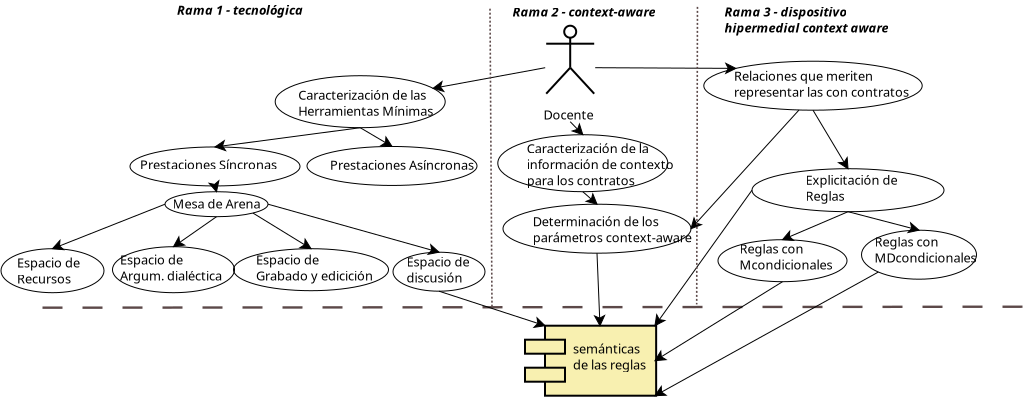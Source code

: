 <?xml version="1.0" encoding="UTF-8"?>
<dia:diagram xmlns:dia="http://www.lysator.liu.se/~alla/dia/">
  <dia:layer name="fgf" visible="true"/>
  <dia:layer name="Fondo" visible="true">
    <dia:object type="UML - Actor" version="0" id="O0">
      <dia:attribute name="obj_pos">
        <dia:point val="14.55,2.45"/>
      </dia:attribute>
      <dia:attribute name="obj_bb">
        <dia:rectangle val="13.239,-0.3;15.861,5.29"/>
      </dia:attribute>
      <dia:attribute name="elem_corner">
        <dia:point val="13.3,-0.25"/>
      </dia:attribute>
      <dia:attribute name="elem_width">
        <dia:real val="2.5"/>
      </dia:attribute>
      <dia:attribute name="elem_height">
        <dia:real val="5.4"/>
      </dia:attribute>
      <dia:attribute name="line_colour">
        <dia:color val="#000000"/>
      </dia:attribute>
      <dia:attribute name="fill_colour">
        <dia:color val="#ffffff"/>
      </dia:attribute>
      <dia:attribute name="text">
        <dia:composite type="text">
          <dia:attribute name="string">
            <dia:string>#Docente #</dia:string>
          </dia:attribute>
          <dia:attribute name="font">
            <dia:font family="sans" style="0" name="Helvetica"/>
          </dia:attribute>
          <dia:attribute name="height">
            <dia:real val="0.8"/>
          </dia:attribute>
          <dia:attribute name="pos">
            <dia:point val="14.55,4.893"/>
          </dia:attribute>
          <dia:attribute name="color">
            <dia:color val="#000000"/>
          </dia:attribute>
          <dia:attribute name="alignment">
            <dia:enum val="1"/>
          </dia:attribute>
        </dia:composite>
      </dia:attribute>
    </dia:object>
    <dia:object type="Standard - Line" version="0" id="O1">
      <dia:attribute name="obj_pos">
        <dia:point val="13.3,2.45"/>
      </dia:attribute>
      <dia:attribute name="obj_bb">
        <dia:rectangle val="7.603,2.45;13.3,3.972"/>
      </dia:attribute>
      <dia:attribute name="conn_endpoints">
        <dia:point val="13.3,2.45"/>
        <dia:point val="7.693,3.48"/>
      </dia:attribute>
      <dia:attribute name="numcp">
        <dia:int val="1"/>
      </dia:attribute>
      <dia:attribute name="line_width">
        <dia:real val="0"/>
      </dia:attribute>
      <dia:attribute name="end_arrow">
        <dia:enum val="22"/>
      </dia:attribute>
      <dia:attribute name="end_arrow_length">
        <dia:real val="0.5"/>
      </dia:attribute>
      <dia:attribute name="end_arrow_width">
        <dia:real val="0.5"/>
      </dia:attribute>
      <dia:connections>
        <dia:connection handle="0" to="O0" connection="3"/>
        <dia:connection handle="1" to="O4" connection="8"/>
      </dia:connections>
    </dia:object>
    <dia:object type="Standard - Line" version="0" id="O2">
      <dia:attribute name="obj_pos">
        <dia:point val="4.05,5.45"/>
      </dia:attribute>
      <dia:attribute name="obj_bb">
        <dia:rectangle val="-3.276,5.45;4.05,6.908"/>
      </dia:attribute>
      <dia:attribute name="conn_endpoints">
        <dia:point val="4.05,5.45"/>
        <dia:point val="-3.21,6.412"/>
      </dia:attribute>
      <dia:attribute name="numcp">
        <dia:int val="1"/>
      </dia:attribute>
      <dia:attribute name="line_width">
        <dia:real val="0"/>
      </dia:attribute>
      <dia:attribute name="end_arrow">
        <dia:enum val="22"/>
      </dia:attribute>
      <dia:attribute name="end_arrow_length">
        <dia:real val="0.5"/>
      </dia:attribute>
      <dia:attribute name="end_arrow_width">
        <dia:real val="0.5"/>
      </dia:attribute>
      <dia:connections>
        <dia:connection handle="0" to="O4" connection="6"/>
        <dia:connection handle="1" to="O19" connection="1"/>
      </dia:connections>
    </dia:object>
    <dia:object type="Standard - Line" version="0" id="O3">
      <dia:attribute name="obj_pos">
        <dia:point val="4.05,5.45"/>
      </dia:attribute>
      <dia:attribute name="obj_bb">
        <dia:rectangle val="4.05,5.45;5.894,6.818"/>
      </dia:attribute>
      <dia:attribute name="conn_endpoints">
        <dia:point val="4.05,5.45"/>
        <dia:point val="5.64,6.388"/>
      </dia:attribute>
      <dia:attribute name="numcp">
        <dia:int val="1"/>
      </dia:attribute>
      <dia:attribute name="line_width">
        <dia:real val="0"/>
      </dia:attribute>
      <dia:attribute name="end_arrow">
        <dia:enum val="22"/>
      </dia:attribute>
      <dia:attribute name="end_arrow_length">
        <dia:real val="0.5"/>
      </dia:attribute>
      <dia:attribute name="end_arrow_width">
        <dia:real val="0.5"/>
      </dia:attribute>
      <dia:connections>
        <dia:connection handle="0" to="O4" connection="6"/>
        <dia:connection handle="1" to="O21" connection="1"/>
      </dia:connections>
    </dia:object>
    <dia:group>
      <dia:object type="Standard - Ellipse" version="0" id="O4">
        <dia:attribute name="obj_pos">
          <dia:point val="-0.2,2.85"/>
        </dia:attribute>
        <dia:attribute name="obj_bb">
          <dia:rectangle val="-0.2,2.85;8.3,5.45"/>
        </dia:attribute>
        <dia:attribute name="elem_corner">
          <dia:point val="-0.2,2.85"/>
        </dia:attribute>
        <dia:attribute name="elem_width">
          <dia:real val="8.5"/>
        </dia:attribute>
        <dia:attribute name="elem_height">
          <dia:real val="2.6"/>
        </dia:attribute>
        <dia:attribute name="border_width">
          <dia:real val="0"/>
        </dia:attribute>
        <dia:attribute name="show_background">
          <dia:boolean val="false"/>
        </dia:attribute>
      </dia:object>
      <dia:object type="Standard - Text" version="1" id="O5">
        <dia:attribute name="obj_pos">
          <dia:point val="0.95,4.05"/>
        </dia:attribute>
        <dia:attribute name="obj_bb">
          <dia:rectangle val="0.95,3.507;7.527,5.247"/>
        </dia:attribute>
        <dia:attribute name="text">
          <dia:composite type="text">
            <dia:attribute name="string">
              <dia:string>#Caracterización de las
Herramientas Mínimas#</dia:string>
            </dia:attribute>
            <dia:attribute name="font">
              <dia:font family="sans" style="0" name="Helvetica"/>
            </dia:attribute>
            <dia:attribute name="height">
              <dia:real val="0.8"/>
            </dia:attribute>
            <dia:attribute name="pos">
              <dia:point val="0.95,4.05"/>
            </dia:attribute>
            <dia:attribute name="color">
              <dia:color val="#000000"/>
            </dia:attribute>
            <dia:attribute name="alignment">
              <dia:enum val="0"/>
            </dia:attribute>
          </dia:composite>
        </dia:attribute>
        <dia:attribute name="valign">
          <dia:enum val="3"/>
        </dia:attribute>
      </dia:object>
    </dia:group>
    <dia:object type="Standard - Line" version="0" id="O6">
      <dia:attribute name="obj_pos">
        <dia:point val="14.55,5.15"/>
      </dia:attribute>
      <dia:attribute name="obj_bb">
        <dia:rectangle val="14.55,5.15;15.539,6.148"/>
      </dia:attribute>
      <dia:attribute name="conn_endpoints">
        <dia:point val="14.55,5.15"/>
        <dia:point val="15.18,5.8"/>
      </dia:attribute>
      <dia:attribute name="numcp">
        <dia:int val="1"/>
      </dia:attribute>
      <dia:attribute name="line_width">
        <dia:real val="0"/>
      </dia:attribute>
      <dia:attribute name="end_arrow">
        <dia:enum val="22"/>
      </dia:attribute>
      <dia:attribute name="end_arrow_length">
        <dia:real val="0.5"/>
      </dia:attribute>
      <dia:attribute name="end_arrow_width">
        <dia:real val="0.5"/>
      </dia:attribute>
      <dia:connections>
        <dia:connection handle="0" to="O0" connection="6"/>
        <dia:connection handle="1" to="O52" connection="1"/>
      </dia:connections>
    </dia:object>
    <dia:object type="Standard - Line" version="0" id="O7">
      <dia:attribute name="obj_pos">
        <dia:point val="15.18,8.65"/>
      </dia:attribute>
      <dia:attribute name="obj_bb">
        <dia:rectangle val="15.18,8.65;16.22,9.65"/>
      </dia:attribute>
      <dia:attribute name="conn_endpoints">
        <dia:point val="15.18,8.65"/>
        <dia:point val="15.89,9.275"/>
      </dia:attribute>
      <dia:attribute name="numcp">
        <dia:int val="1"/>
      </dia:attribute>
      <dia:attribute name="line_width">
        <dia:real val="0"/>
      </dia:attribute>
      <dia:attribute name="end_arrow">
        <dia:enum val="22"/>
      </dia:attribute>
      <dia:attribute name="end_arrow_length">
        <dia:real val="0.5"/>
      </dia:attribute>
      <dia:attribute name="end_arrow_width">
        <dia:real val="0.5"/>
      </dia:attribute>
      <dia:connections>
        <dia:connection handle="0" to="O52" connection="6"/>
        <dia:connection handle="1" to="O13" connection="1"/>
      </dia:connections>
    </dia:object>
    <dia:object type="Standard - Line" version="0" id="O8">
      <dia:attribute name="obj_pos">
        <dia:point val="15.8,2.45"/>
      </dia:attribute>
      <dia:attribute name="obj_bb">
        <dia:rectangle val="15.8,1.984;22.832,2.984"/>
      </dia:attribute>
      <dia:attribute name="conn_endpoints">
        <dia:point val="15.8,2.45"/>
        <dia:point val="22.829,2.484"/>
      </dia:attribute>
      <dia:attribute name="numcp">
        <dia:int val="1"/>
      </dia:attribute>
      <dia:attribute name="line_width">
        <dia:real val="0"/>
      </dia:attribute>
      <dia:attribute name="end_arrow">
        <dia:enum val="22"/>
      </dia:attribute>
      <dia:attribute name="end_arrow_length">
        <dia:real val="0.5"/>
      </dia:attribute>
      <dia:attribute name="end_arrow_width">
        <dia:real val="0.5"/>
      </dia:attribute>
      <dia:connections>
        <dia:connection handle="0" to="O0" connection="4"/>
        <dia:connection handle="1" to="O47" connection="0"/>
      </dia:connections>
    </dia:object>
    <dia:object type="Standard - Text" version="1" id="O9">
      <dia:attribute name="obj_pos">
        <dia:point val="4.15,-0.725"/>
      </dia:attribute>
      <dia:attribute name="obj_bb">
        <dia:rectangle val="4.15,-1.125;4.15,0.075"/>
      </dia:attribute>
      <dia:attribute name="text">
        <dia:composite type="text">
          <dia:attribute name="string">
            <dia:string>##</dia:string>
          </dia:attribute>
          <dia:attribute name="font">
            <dia:font family="sans" style="0" name="Helvetica"/>
          </dia:attribute>
          <dia:attribute name="height">
            <dia:real val="0.8"/>
          </dia:attribute>
          <dia:attribute name="pos">
            <dia:point val="4.15,-0.725"/>
          </dia:attribute>
          <dia:attribute name="color">
            <dia:color val="#000000"/>
          </dia:attribute>
          <dia:attribute name="alignment">
            <dia:enum val="0"/>
          </dia:attribute>
        </dia:composite>
      </dia:attribute>
      <dia:attribute name="valign">
        <dia:enum val="3"/>
      </dia:attribute>
    </dia:object>
    <dia:object type="Standard - Text" version="1" id="O10">
      <dia:attribute name="obj_pos">
        <dia:point val="27.34,16.075"/>
      </dia:attribute>
      <dia:attribute name="obj_bb">
        <dia:rectangle val="27.34,15.533;27.525,16.473"/>
      </dia:attribute>
      <dia:attribute name="text">
        <dia:composite type="text">
          <dia:attribute name="string">
            <dia:string># #</dia:string>
          </dia:attribute>
          <dia:attribute name="font">
            <dia:font family="sans" style="0" name="Helvetica"/>
          </dia:attribute>
          <dia:attribute name="height">
            <dia:real val="0.8"/>
          </dia:attribute>
          <dia:attribute name="pos">
            <dia:point val="27.34,16.075"/>
          </dia:attribute>
          <dia:attribute name="color">
            <dia:color val="#000000"/>
          </dia:attribute>
          <dia:attribute name="alignment">
            <dia:enum val="0"/>
          </dia:attribute>
        </dia:composite>
      </dia:attribute>
      <dia:attribute name="valign">
        <dia:enum val="3"/>
      </dia:attribute>
    </dia:object>
    <dia:object type="Standard - Text" version="1" id="O11">
      <dia:attribute name="obj_pos">
        <dia:point val="27.45,3.85"/>
      </dia:attribute>
      <dia:attribute name="obj_bb">
        <dia:rectangle val="27.45,3.45;27.45,4.65"/>
      </dia:attribute>
      <dia:attribute name="text">
        <dia:composite type="text">
          <dia:attribute name="string">
            <dia:string>##</dia:string>
          </dia:attribute>
          <dia:attribute name="font">
            <dia:font family="sans" style="0" name="Helvetica"/>
          </dia:attribute>
          <dia:attribute name="height">
            <dia:real val="0.8"/>
          </dia:attribute>
          <dia:attribute name="pos">
            <dia:point val="27.45,3.85"/>
          </dia:attribute>
          <dia:attribute name="color">
            <dia:color val="#000000"/>
          </dia:attribute>
          <dia:attribute name="alignment">
            <dia:enum val="0"/>
          </dia:attribute>
        </dia:composite>
      </dia:attribute>
      <dia:attribute name="valign">
        <dia:enum val="3"/>
      </dia:attribute>
    </dia:object>
    <dia:group>
      <dia:object type="Standard - Text" version="1" id="O12">
        <dia:attribute name="obj_pos">
          <dia:point val="12.68,10.382"/>
        </dia:attribute>
        <dia:attribute name="obj_bb">
          <dia:rectangle val="12.68,9.887;20.412,12.514"/>
        </dia:attribute>
        <dia:attribute name="text">
          <dia:composite type="text">
            <dia:attribute name="string">
              <dia:string>#Determinación de los 
parámetros context-aware
#</dia:string>
            </dia:attribute>
            <dia:attribute name="font">
              <dia:font family="sans" style="0" name="Helvetica"/>
            </dia:attribute>
            <dia:attribute name="height">
              <dia:real val="0.8"/>
            </dia:attribute>
            <dia:attribute name="pos">
              <dia:point val="12.68,10.382"/>
            </dia:attribute>
            <dia:attribute name="color">
              <dia:color val="#000000"/>
            </dia:attribute>
            <dia:attribute name="alignment">
              <dia:enum val="0"/>
            </dia:attribute>
          </dia:composite>
        </dia:attribute>
        <dia:attribute name="valign">
          <dia:enum val="3"/>
        </dia:attribute>
      </dia:object>
      <dia:object type="Standard - Ellipse" version="0" id="O13">
        <dia:attribute name="obj_pos">
          <dia:point val="11.19,9.275"/>
        </dia:attribute>
        <dia:attribute name="obj_bb">
          <dia:rectangle val="11.19,9.275;20.59,11.725"/>
        </dia:attribute>
        <dia:attribute name="elem_corner">
          <dia:point val="11.19,9.275"/>
        </dia:attribute>
        <dia:attribute name="elem_width">
          <dia:real val="9.4"/>
        </dia:attribute>
        <dia:attribute name="elem_height">
          <dia:real val="2.45"/>
        </dia:attribute>
        <dia:attribute name="border_width">
          <dia:real val="0"/>
        </dia:attribute>
        <dia:attribute name="show_background">
          <dia:boolean val="false"/>
        </dia:attribute>
      </dia:object>
    </dia:group>
    <dia:object type="Standard - Line" version="0" id="O14">
      <dia:attribute name="obj_pos">
        <dia:point val="25.99,4.565"/>
      </dia:attribute>
      <dia:attribute name="obj_bb">
        <dia:rectangle val="20.22,4.565;25.99,10.836"/>
      </dia:attribute>
      <dia:attribute name="conn_endpoints">
        <dia:point val="25.99,4.565"/>
        <dia:point val="20.59,10.5"/>
      </dia:attribute>
      <dia:attribute name="numcp">
        <dia:int val="1"/>
      </dia:attribute>
      <dia:attribute name="line_width">
        <dia:real val="0"/>
      </dia:attribute>
      <dia:attribute name="end_arrow">
        <dia:enum val="22"/>
      </dia:attribute>
      <dia:attribute name="end_arrow_length">
        <dia:real val="0.5"/>
      </dia:attribute>
      <dia:attribute name="end_arrow_width">
        <dia:real val="0.5"/>
      </dia:attribute>
      <dia:connections>
        <dia:connection handle="1" to="O13" connection="4"/>
      </dia:connections>
    </dia:object>
    <dia:object type="Standard - Line" version="0" id="O15">
      <dia:attribute name="obj_pos">
        <dia:point val="26.69,4.575"/>
      </dia:attribute>
      <dia:attribute name="obj_bb">
        <dia:rectangle val="26.69,4.575;28.869,7.757"/>
      </dia:attribute>
      <dia:attribute name="conn_endpoints">
        <dia:point val="26.69,4.575"/>
        <dia:point val="28.44,7.5"/>
      </dia:attribute>
      <dia:attribute name="numcp">
        <dia:int val="1"/>
      </dia:attribute>
      <dia:attribute name="line_width">
        <dia:real val="0"/>
      </dia:attribute>
      <dia:attribute name="end_arrow">
        <dia:enum val="22"/>
      </dia:attribute>
      <dia:attribute name="end_arrow_length">
        <dia:real val="0.5"/>
      </dia:attribute>
      <dia:attribute name="end_arrow_width">
        <dia:real val="0.5"/>
      </dia:attribute>
      <dia:connections>
        <dia:connection handle="0" to="O47" connection="6"/>
        <dia:connection handle="1" to="O34" connection="1"/>
      </dia:connections>
    </dia:object>
    <dia:object type="Standard - Line" version="0" id="O16">
      <dia:attribute name="obj_pos">
        <dia:point val="28.44,9.65"/>
      </dia:attribute>
      <dia:attribute name="obj_bb">
        <dia:rectangle val="24.968,9.65;28.44,11.51"/>
      </dia:attribute>
      <dia:attribute name="conn_endpoints">
        <dia:point val="28.44,9.65"/>
        <dia:point val="25.165,11.05"/>
      </dia:attribute>
      <dia:attribute name="numcp">
        <dia:int val="1"/>
      </dia:attribute>
      <dia:attribute name="line_width">
        <dia:real val="0"/>
      </dia:attribute>
      <dia:attribute name="end_arrow">
        <dia:enum val="22"/>
      </dia:attribute>
      <dia:attribute name="end_arrow_length">
        <dia:real val="0.5"/>
      </dia:attribute>
      <dia:attribute name="end_arrow_width">
        <dia:real val="0.5"/>
      </dia:attribute>
      <dia:connections>
        <dia:connection handle="0" to="O34" connection="6"/>
        <dia:connection handle="1" to="O38" connection="1"/>
      </dia:connections>
    </dia:object>
    <dia:object type="Standard - Line" version="0" id="O17">
      <dia:attribute name="obj_pos">
        <dia:point val="28.44,9.65"/>
      </dia:attribute>
      <dia:attribute name="obj_bb">
        <dia:rectangle val="28.44,9.65;32.116,11.059"/>
      </dia:attribute>
      <dia:attribute name="conn_endpoints">
        <dia:point val="28.44,9.65"/>
        <dia:point val="31.99,10.575"/>
      </dia:attribute>
      <dia:attribute name="numcp">
        <dia:int val="1"/>
      </dia:attribute>
      <dia:attribute name="line_width">
        <dia:real val="0"/>
      </dia:attribute>
      <dia:attribute name="end_arrow">
        <dia:enum val="22"/>
      </dia:attribute>
      <dia:attribute name="end_arrow_length">
        <dia:real val="0.5"/>
      </dia:attribute>
      <dia:attribute name="end_arrow_width">
        <dia:real val="0.5"/>
      </dia:attribute>
      <dia:connections>
        <dia:connection handle="0" to="O34" connection="6"/>
        <dia:connection handle="1" to="O37" connection="1"/>
      </dia:connections>
    </dia:object>
    <dia:object type="Standard - Line" version="0" id="O18">
      <dia:attribute name="obj_pos">
        <dia:point val="-3.21,8.363"/>
      </dia:attribute>
      <dia:attribute name="obj_bb">
        <dia:rectangle val="-3.619,8.363;-2.651,8.776"/>
      </dia:attribute>
      <dia:attribute name="conn_endpoints">
        <dia:point val="-3.21,8.363"/>
        <dia:point val="-3.135,8.65"/>
      </dia:attribute>
      <dia:attribute name="numcp">
        <dia:int val="1"/>
      </dia:attribute>
      <dia:attribute name="line_width">
        <dia:real val="0"/>
      </dia:attribute>
      <dia:attribute name="end_arrow">
        <dia:enum val="22"/>
      </dia:attribute>
      <dia:attribute name="end_arrow_length">
        <dia:real val="0.5"/>
      </dia:attribute>
      <dia:attribute name="end_arrow_width">
        <dia:real val="0.5"/>
      </dia:attribute>
      <dia:connections>
        <dia:connection handle="0" to="O19" connection="6"/>
        <dia:connection handle="1" to="O51" connection="1"/>
      </dia:connections>
    </dia:object>
    <dia:group>
      <dia:object type="Standard - Ellipse" version="0" id="O19">
        <dia:attribute name="obj_pos">
          <dia:point val="-7.46,6.412"/>
        </dia:attribute>
        <dia:attribute name="obj_bb">
          <dia:rectangle val="-7.46,6.412;1.04,8.363"/>
        </dia:attribute>
        <dia:attribute name="elem_corner">
          <dia:point val="-7.46,6.412"/>
        </dia:attribute>
        <dia:attribute name="elem_width">
          <dia:real val="8.5"/>
        </dia:attribute>
        <dia:attribute name="elem_height">
          <dia:real val="1.95"/>
        </dia:attribute>
        <dia:attribute name="border_width">
          <dia:real val="0"/>
        </dia:attribute>
        <dia:attribute name="show_background">
          <dia:boolean val="false"/>
        </dia:attribute>
      </dia:object>
      <dia:object type="Standard - Text" version="1" id="O20">
        <dia:attribute name="obj_pos">
          <dia:point val="-6.96,7.537"/>
        </dia:attribute>
        <dia:attribute name="obj_bb">
          <dia:rectangle val="-6.96,6.995;-0.253,7.935"/>
        </dia:attribute>
        <dia:attribute name="text">
          <dia:composite type="text">
            <dia:attribute name="string">
              <dia:string>#Prestaciones Síncronas#</dia:string>
            </dia:attribute>
            <dia:attribute name="font">
              <dia:font family="sans" style="0" name="Helvetica"/>
            </dia:attribute>
            <dia:attribute name="height">
              <dia:real val="0.8"/>
            </dia:attribute>
            <dia:attribute name="pos">
              <dia:point val="-6.96,7.537"/>
            </dia:attribute>
            <dia:attribute name="color">
              <dia:color val="#000000"/>
            </dia:attribute>
            <dia:attribute name="alignment">
              <dia:enum val="0"/>
            </dia:attribute>
          </dia:composite>
        </dia:attribute>
        <dia:attribute name="valign">
          <dia:enum val="3"/>
        </dia:attribute>
      </dia:object>
    </dia:group>
    <dia:group>
      <dia:object type="Standard - Ellipse" version="0" id="O21">
        <dia:attribute name="obj_pos">
          <dia:point val="1.39,6.388"/>
        </dia:attribute>
        <dia:attribute name="obj_bb">
          <dia:rectangle val="1.39,6.388;9.89,8.338"/>
        </dia:attribute>
        <dia:attribute name="elem_corner">
          <dia:point val="1.39,6.388"/>
        </dia:attribute>
        <dia:attribute name="elem_width">
          <dia:real val="8.5"/>
        </dia:attribute>
        <dia:attribute name="elem_height">
          <dia:real val="1.95"/>
        </dia:attribute>
        <dia:attribute name="border_width">
          <dia:real val="0"/>
        </dia:attribute>
        <dia:attribute name="show_background">
          <dia:boolean val="false"/>
        </dia:attribute>
      </dia:object>
      <dia:object type="Standard - Text" version="1" id="O22">
        <dia:attribute name="obj_pos">
          <dia:point val="2.535,7.552"/>
        </dia:attribute>
        <dia:attribute name="obj_bb">
          <dia:rectangle val="2.535,7.009;9.571,7.949"/>
        </dia:attribute>
        <dia:attribute name="text">
          <dia:composite type="text">
            <dia:attribute name="string">
              <dia:string>#Prestaciones Asíncronas#</dia:string>
            </dia:attribute>
            <dia:attribute name="font">
              <dia:font family="sans" style="0" name="Helvetica"/>
            </dia:attribute>
            <dia:attribute name="height">
              <dia:real val="0.8"/>
            </dia:attribute>
            <dia:attribute name="pos">
              <dia:point val="2.535,7.552"/>
            </dia:attribute>
            <dia:attribute name="color">
              <dia:color val="#000000"/>
            </dia:attribute>
            <dia:attribute name="alignment">
              <dia:enum val="0"/>
            </dia:attribute>
          </dia:composite>
        </dia:attribute>
        <dia:attribute name="valign">
          <dia:enum val="3"/>
        </dia:attribute>
      </dia:object>
    </dia:group>
    <dia:group>
      <dia:object type="Standard - Text" version="1" id="O23">
        <dia:attribute name="obj_pos">
          <dia:point val="-1.16,12.293"/>
        </dia:attribute>
        <dia:attribute name="obj_bb">
          <dia:rectangle val="-1.16,11.75;4.643,13.49"/>
        </dia:attribute>
        <dia:attribute name="text">
          <dia:composite type="text">
            <dia:attribute name="string">
              <dia:string>#Espacio de 
Grabado y edicición#</dia:string>
            </dia:attribute>
            <dia:attribute name="font">
              <dia:font family="sans" style="0" name="Helvetica"/>
            </dia:attribute>
            <dia:attribute name="height">
              <dia:real val="0.8"/>
            </dia:attribute>
            <dia:attribute name="pos">
              <dia:point val="-1.16,12.293"/>
            </dia:attribute>
            <dia:attribute name="color">
              <dia:color val="#000000"/>
            </dia:attribute>
            <dia:attribute name="alignment">
              <dia:enum val="0"/>
            </dia:attribute>
          </dia:composite>
        </dia:attribute>
        <dia:attribute name="valign">
          <dia:enum val="3"/>
        </dia:attribute>
      </dia:object>
      <dia:object type="Standard - Ellipse" version="0" id="O24">
        <dia:attribute name="obj_pos">
          <dia:point val="-2.285,11.5"/>
        </dia:attribute>
        <dia:attribute name="obj_bb">
          <dia:rectangle val="-2.285,11.5;5.465,13.6"/>
        </dia:attribute>
        <dia:attribute name="elem_corner">
          <dia:point val="-2.285,11.5"/>
        </dia:attribute>
        <dia:attribute name="elem_width">
          <dia:real val="7.75"/>
        </dia:attribute>
        <dia:attribute name="elem_height">
          <dia:real val="2.1"/>
        </dia:attribute>
        <dia:attribute name="border_width">
          <dia:real val="0"/>
        </dia:attribute>
        <dia:attribute name="show_background">
          <dia:boolean val="false"/>
        </dia:attribute>
      </dia:object>
    </dia:group>
    <dia:group>
      <dia:object type="Standard - Text" version="1" id="O25">
        <dia:attribute name="obj_pos">
          <dia:point val="-7.96,12.293"/>
        </dia:attribute>
        <dia:attribute name="obj_bb">
          <dia:rectangle val="-7.96,11.75;-2.858,13.49"/>
        </dia:attribute>
        <dia:attribute name="text">
          <dia:composite type="text">
            <dia:attribute name="string">
              <dia:string>#Espacio de 
Argum. dialéctica#</dia:string>
            </dia:attribute>
            <dia:attribute name="font">
              <dia:font family="sans" style="0" name="Helvetica"/>
            </dia:attribute>
            <dia:attribute name="height">
              <dia:real val="0.8"/>
            </dia:attribute>
            <dia:attribute name="pos">
              <dia:point val="-7.96,12.293"/>
            </dia:attribute>
            <dia:attribute name="color">
              <dia:color val="#000000"/>
            </dia:attribute>
            <dia:attribute name="alignment">
              <dia:enum val="0"/>
            </dia:attribute>
          </dia:composite>
        </dia:attribute>
        <dia:attribute name="valign">
          <dia:enum val="3"/>
        </dia:attribute>
      </dia:object>
      <dia:object type="Standard - Ellipse" version="0" id="O26">
        <dia:attribute name="obj_pos">
          <dia:point val="-8.335,11.4"/>
        </dia:attribute>
        <dia:attribute name="obj_bb">
          <dia:rectangle val="-8.335,11.4;-2.235,13.7"/>
        </dia:attribute>
        <dia:attribute name="elem_corner">
          <dia:point val="-8.335,11.4"/>
        </dia:attribute>
        <dia:attribute name="elem_width">
          <dia:real val="6.1"/>
        </dia:attribute>
        <dia:attribute name="elem_height">
          <dia:real val="2.3"/>
        </dia:attribute>
        <dia:attribute name="border_width">
          <dia:real val="0"/>
        </dia:attribute>
        <dia:attribute name="show_background">
          <dia:boolean val="false"/>
        </dia:attribute>
      </dia:object>
    </dia:group>
    <dia:group>
      <dia:object type="Standard - Text" version="1" id="O27">
        <dia:attribute name="obj_pos">
          <dia:point val="-13.11,12.443"/>
        </dia:attribute>
        <dia:attribute name="obj_bb">
          <dia:rectangle val="-13.11,11.9;-9.775,13.64"/>
        </dia:attribute>
        <dia:attribute name="text">
          <dia:composite type="text">
            <dia:attribute name="string">
              <dia:string>#Espacio de 
Recursos#</dia:string>
            </dia:attribute>
            <dia:attribute name="font">
              <dia:font family="sans" style="0" name="Helvetica"/>
            </dia:attribute>
            <dia:attribute name="height">
              <dia:real val="0.8"/>
            </dia:attribute>
            <dia:attribute name="pos">
              <dia:point val="-13.11,12.443"/>
            </dia:attribute>
            <dia:attribute name="color">
              <dia:color val="#000000"/>
            </dia:attribute>
            <dia:attribute name="alignment">
              <dia:enum val="0"/>
            </dia:attribute>
          </dia:composite>
        </dia:attribute>
        <dia:attribute name="valign">
          <dia:enum val="3"/>
        </dia:attribute>
      </dia:object>
      <dia:object type="Standard - Ellipse" version="0" id="O28">
        <dia:attribute name="obj_pos">
          <dia:point val="-13.91,11.5"/>
        </dia:attribute>
        <dia:attribute name="obj_bb">
          <dia:rectangle val="-13.91,11.5;-8.76,13.7"/>
        </dia:attribute>
        <dia:attribute name="elem_corner">
          <dia:point val="-13.91,11.5"/>
        </dia:attribute>
        <dia:attribute name="elem_width">
          <dia:real val="5.15"/>
        </dia:attribute>
        <dia:attribute name="elem_height">
          <dia:real val="2.2"/>
        </dia:attribute>
        <dia:attribute name="border_width">
          <dia:real val="0"/>
        </dia:attribute>
        <dia:attribute name="show_background">
          <dia:boolean val="false"/>
        </dia:attribute>
      </dia:object>
    </dia:group>
    <dia:object type="Standard - Text" version="1" id="O29">
      <dia:attribute name="obj_pos">
        <dia:point val="6.365,12.393"/>
      </dia:attribute>
      <dia:attribute name="obj_bb">
        <dia:rectangle val="6.365,11.85;9.7,13.59"/>
      </dia:attribute>
      <dia:attribute name="text">
        <dia:composite type="text">
          <dia:attribute name="string">
            <dia:string>#Espacio de 
discusión#</dia:string>
          </dia:attribute>
          <dia:attribute name="font">
            <dia:font family="sans" style="0" name="Helvetica"/>
          </dia:attribute>
          <dia:attribute name="height">
            <dia:real val="0.8"/>
          </dia:attribute>
          <dia:attribute name="pos">
            <dia:point val="6.365,12.393"/>
          </dia:attribute>
          <dia:attribute name="color">
            <dia:color val="#000000"/>
          </dia:attribute>
          <dia:attribute name="alignment">
            <dia:enum val="0"/>
          </dia:attribute>
        </dia:composite>
      </dia:attribute>
      <dia:attribute name="valign">
        <dia:enum val="3"/>
      </dia:attribute>
    </dia:object>
    <dia:object type="Standard - Ellipse" version="0" id="O30">
      <dia:attribute name="obj_pos">
        <dia:point val="5.69,11.675"/>
      </dia:attribute>
      <dia:attribute name="obj_bb">
        <dia:rectangle val="5.69,11.675;10.29,13.625"/>
      </dia:attribute>
      <dia:attribute name="elem_corner">
        <dia:point val="5.69,11.675"/>
      </dia:attribute>
      <dia:attribute name="elem_width">
        <dia:real val="4.6"/>
      </dia:attribute>
      <dia:attribute name="elem_height">
        <dia:real val="1.95"/>
      </dia:attribute>
      <dia:attribute name="border_width">
        <dia:real val="0"/>
      </dia:attribute>
      <dia:attribute name="show_background">
        <dia:boolean val="false"/>
      </dia:attribute>
    </dia:object>
    <dia:object type="Standard - Line" version="0" id="O31">
      <dia:attribute name="obj_pos">
        <dia:point val="-5.71,9.275"/>
      </dia:attribute>
      <dia:attribute name="obj_bb">
        <dia:rectangle val="-11.519,9.275;-5.71,11.965"/>
      </dia:attribute>
      <dia:attribute name="conn_endpoints">
        <dia:point val="-5.71,9.275"/>
        <dia:point val="-11.335,11.5"/>
      </dia:attribute>
      <dia:attribute name="numcp">
        <dia:int val="1"/>
      </dia:attribute>
      <dia:attribute name="line_width">
        <dia:real val="0"/>
      </dia:attribute>
      <dia:attribute name="end_arrow">
        <dia:enum val="22"/>
      </dia:attribute>
      <dia:attribute name="end_arrow_length">
        <dia:real val="0.5"/>
      </dia:attribute>
      <dia:attribute name="end_arrow_width">
        <dia:real val="0.5"/>
      </dia:attribute>
      <dia:connections>
        <dia:connection handle="0" to="O51" connection="3"/>
        <dia:connection handle="1" to="O28" connection="1"/>
      </dia:connections>
    </dia:object>
    <dia:object type="Standard - Line" version="0" id="O32">
      <dia:attribute name="obj_pos">
        <dia:point val="-3.135,9.9"/>
      </dia:attribute>
      <dia:attribute name="obj_bb">
        <dia:rectangle val="-5.571,9.9;-3.135,11.81"/>
      </dia:attribute>
      <dia:attribute name="conn_endpoints">
        <dia:point val="-3.135,9.9"/>
        <dia:point val="-5.285,11.4"/>
      </dia:attribute>
      <dia:attribute name="numcp">
        <dia:int val="1"/>
      </dia:attribute>
      <dia:attribute name="line_width">
        <dia:real val="0"/>
      </dia:attribute>
      <dia:attribute name="end_arrow">
        <dia:enum val="22"/>
      </dia:attribute>
      <dia:attribute name="end_arrow_length">
        <dia:real val="0.5"/>
      </dia:attribute>
      <dia:attribute name="end_arrow_width">
        <dia:real val="0.5"/>
      </dia:attribute>
      <dia:connections>
        <dia:connection handle="0" to="O51" connection="6"/>
        <dia:connection handle="1" to="O26" connection="1"/>
      </dia:connections>
    </dia:object>
    <dia:object type="Standard - Line" version="0" id="O33">
      <dia:attribute name="obj_pos">
        <dia:point val="-1.314,9.717"/>
      </dia:attribute>
      <dia:attribute name="obj_bb">
        <dia:rectangle val="-1.314,9.717;1.852,11.926"/>
      </dia:attribute>
      <dia:attribute name="conn_endpoints">
        <dia:point val="-1.314,9.717"/>
        <dia:point val="1.59,11.5"/>
      </dia:attribute>
      <dia:attribute name="numcp">
        <dia:int val="1"/>
      </dia:attribute>
      <dia:attribute name="line_width">
        <dia:real val="0"/>
      </dia:attribute>
      <dia:attribute name="end_arrow">
        <dia:enum val="22"/>
      </dia:attribute>
      <dia:attribute name="end_arrow_length">
        <dia:real val="0.5"/>
      </dia:attribute>
      <dia:attribute name="end_arrow_width">
        <dia:real val="0.5"/>
      </dia:attribute>
      <dia:connections>
        <dia:connection handle="0" to="O51" connection="7"/>
        <dia:connection handle="1" to="O24" connection="1"/>
      </dia:connections>
    </dia:object>
    <dia:group>
      <dia:object type="Standard - Ellipse" version="0" id="O34">
        <dia:attribute name="obj_pos">
          <dia:point val="23.64,7.5"/>
        </dia:attribute>
        <dia:attribute name="obj_bb">
          <dia:rectangle val="23.64,7.5;33.24,9.65"/>
        </dia:attribute>
        <dia:attribute name="elem_corner">
          <dia:point val="23.64,7.5"/>
        </dia:attribute>
        <dia:attribute name="elem_width">
          <dia:real val="9.6"/>
        </dia:attribute>
        <dia:attribute name="elem_height">
          <dia:real val="2.15"/>
        </dia:attribute>
        <dia:attribute name="border_width">
          <dia:real val="0"/>
        </dia:attribute>
        <dia:attribute name="show_background">
          <dia:boolean val="false"/>
        </dia:attribute>
      </dia:object>
      <dia:object type="Standard - Text" version="1" id="O35">
        <dia:attribute name="obj_pos">
          <dia:point val="26.315,8.3"/>
        </dia:attribute>
        <dia:attribute name="obj_bb">
          <dia:rectangle val="26.315,7.758;31.098,9.498"/>
        </dia:attribute>
        <dia:attribute name="text">
          <dia:composite type="text">
            <dia:attribute name="string">
              <dia:string>#Explicitación de 
Reglas#</dia:string>
            </dia:attribute>
            <dia:attribute name="font">
              <dia:font family="sans" style="0" name="Helvetica"/>
            </dia:attribute>
            <dia:attribute name="height">
              <dia:real val="0.8"/>
            </dia:attribute>
            <dia:attribute name="pos">
              <dia:point val="26.315,8.3"/>
            </dia:attribute>
            <dia:attribute name="color">
              <dia:color val="#000000"/>
            </dia:attribute>
            <dia:attribute name="alignment">
              <dia:enum val="0"/>
            </dia:attribute>
          </dia:composite>
        </dia:attribute>
        <dia:attribute name="valign">
          <dia:enum val="3"/>
        </dia:attribute>
      </dia:object>
    </dia:group>
    <dia:group>
      <dia:object type="Standard - Text" version="1" id="O36">
        <dia:attribute name="obj_pos">
          <dia:point val="29.765,11.393"/>
        </dia:attribute>
        <dia:attribute name="obj_bb">
          <dia:rectangle val="29.765,10.85;34.685,12.59"/>
        </dia:attribute>
        <dia:attribute name="text">
          <dia:composite type="text">
            <dia:attribute name="string">
              <dia:string>#Reglas con 
MDcondicionales#</dia:string>
            </dia:attribute>
            <dia:attribute name="font">
              <dia:font family="sans" style="0" name="Helvetica"/>
            </dia:attribute>
            <dia:attribute name="height">
              <dia:real val="0.8"/>
            </dia:attribute>
            <dia:attribute name="pos">
              <dia:point val="29.765,11.393"/>
            </dia:attribute>
            <dia:attribute name="color">
              <dia:color val="#000000"/>
            </dia:attribute>
            <dia:attribute name="alignment">
              <dia:enum val="0"/>
            </dia:attribute>
          </dia:composite>
        </dia:attribute>
        <dia:attribute name="valign">
          <dia:enum val="3"/>
        </dia:attribute>
      </dia:object>
      <dia:object type="Standard - Ellipse" version="0" id="O37">
        <dia:attribute name="obj_pos">
          <dia:point val="29.115,10.575"/>
        </dia:attribute>
        <dia:attribute name="obj_bb">
          <dia:rectangle val="29.115,10.575;34.865,13.025"/>
        </dia:attribute>
        <dia:attribute name="elem_corner">
          <dia:point val="29.115,10.575"/>
        </dia:attribute>
        <dia:attribute name="elem_width">
          <dia:real val="5.75"/>
        </dia:attribute>
        <dia:attribute name="elem_height">
          <dia:real val="2.45"/>
        </dia:attribute>
        <dia:attribute name="border_width">
          <dia:real val="0"/>
        </dia:attribute>
        <dia:attribute name="show_background">
          <dia:boolean val="false"/>
        </dia:attribute>
      </dia:object>
    </dia:group>
    <dia:group>
      <dia:object type="Standard - Ellipse" version="0" id="O38">
        <dia:attribute name="obj_pos">
          <dia:point val="21.94,11.05"/>
        </dia:attribute>
        <dia:attribute name="obj_bb">
          <dia:rectangle val="21.94,11.05;28.39,13.15"/>
        </dia:attribute>
        <dia:attribute name="elem_corner">
          <dia:point val="21.94,11.05"/>
        </dia:attribute>
        <dia:attribute name="elem_width">
          <dia:real val="6.45"/>
        </dia:attribute>
        <dia:attribute name="elem_height">
          <dia:real val="2.1"/>
        </dia:attribute>
        <dia:attribute name="border_width">
          <dia:real val="0"/>
        </dia:attribute>
        <dia:attribute name="show_background">
          <dia:boolean val="false"/>
        </dia:attribute>
      </dia:object>
      <dia:object type="Standard - Text" version="1" id="O39">
        <dia:attribute name="obj_pos">
          <dia:point val="23.015,11.742"/>
        </dia:attribute>
        <dia:attribute name="obj_bb">
          <dia:rectangle val="23.015,11.2;27.488,12.94"/>
        </dia:attribute>
        <dia:attribute name="text">
          <dia:composite type="text">
            <dia:attribute name="string">
              <dia:string>#Reglas con 
Mcondicionales#</dia:string>
            </dia:attribute>
            <dia:attribute name="font">
              <dia:font family="sans" style="0" name="Helvetica"/>
            </dia:attribute>
            <dia:attribute name="height">
              <dia:real val="0.8"/>
            </dia:attribute>
            <dia:attribute name="pos">
              <dia:point val="23.015,11.742"/>
            </dia:attribute>
            <dia:attribute name="color">
              <dia:color val="#000000"/>
            </dia:attribute>
            <dia:attribute name="alignment">
              <dia:enum val="0"/>
            </dia:attribute>
          </dia:composite>
        </dia:attribute>
        <dia:attribute name="valign">
          <dia:enum val="3"/>
        </dia:attribute>
      </dia:object>
    </dia:group>
    <dia:object type="Standard - Line" version="0" id="O40">
      <dia:attribute name="obj_pos">
        <dia:point val="-11.835,14.45"/>
      </dia:attribute>
      <dia:attribute name="obj_bb">
        <dia:rectangle val="-11.895,14.34;37.225,14.51"/>
      </dia:attribute>
      <dia:attribute name="conn_endpoints">
        <dia:point val="-11.835,14.45"/>
        <dia:point val="37.165,14.4"/>
      </dia:attribute>
      <dia:attribute name="numcp">
        <dia:int val="1"/>
      </dia:attribute>
      <dia:attribute name="line_color">
        <dia:color val="#5c4949"/>
      </dia:attribute>
      <dia:attribute name="line_width">
        <dia:real val="0.12"/>
      </dia:attribute>
      <dia:attribute name="line_style">
        <dia:enum val="1"/>
      </dia:attribute>
    </dia:object>
    <dia:object type="UML - Component" version="0" id="O41">
      <dia:attribute name="obj_pos">
        <dia:point val="12.29,15.35"/>
      </dia:attribute>
      <dia:attribute name="obj_bb">
        <dia:rectangle val="12.24,15.3;18.837,18.9"/>
      </dia:attribute>
      <dia:attribute name="elem_corner">
        <dia:point val="12.29,15.35"/>
      </dia:attribute>
      <dia:attribute name="elem_width">
        <dia:real val="6.497"/>
      </dia:attribute>
      <dia:attribute name="elem_height">
        <dia:real val="3.5"/>
      </dia:attribute>
      <dia:attribute name="line_colour">
        <dia:color val="#000000"/>
      </dia:attribute>
      <dia:attribute name="fill_colour">
        <dia:color val="#f8f0b0"/>
      </dia:attribute>
      <dia:attribute name="stereotype">
        <dia:string>##</dia:string>
      </dia:attribute>
      <dia:attribute name="text">
        <dia:composite type="text">
          <dia:attribute name="string">
            <dia:string>#semánticas
de las reglas#</dia:string>
          </dia:attribute>
          <dia:attribute name="font">
            <dia:font family="sans" style="0" name="Helvetica"/>
          </dia:attribute>
          <dia:attribute name="height">
            <dia:real val="0.8"/>
          </dia:attribute>
          <dia:attribute name="pos">
            <dia:point val="14.69,16.593"/>
          </dia:attribute>
          <dia:attribute name="color">
            <dia:color val="#000000"/>
          </dia:attribute>
          <dia:attribute name="alignment">
            <dia:enum val="0"/>
          </dia:attribute>
        </dia:composite>
      </dia:attribute>
    </dia:object>
    <dia:object type="Standard - Line" version="0" id="O42">
      <dia:attribute name="obj_pos">
        <dia:point val="7.99,13.625"/>
      </dia:attribute>
      <dia:attribute name="obj_bb">
        <dia:rectangle val="7.99,13.625;13.445,15.825"/>
      </dia:attribute>
      <dia:attribute name="conn_endpoints">
        <dia:point val="7.99,13.625"/>
        <dia:point val="13.29,15.35"/>
      </dia:attribute>
      <dia:attribute name="numcp">
        <dia:int val="1"/>
      </dia:attribute>
      <dia:attribute name="line_width">
        <dia:real val="0"/>
      </dia:attribute>
      <dia:attribute name="end_arrow">
        <dia:enum val="22"/>
      </dia:attribute>
      <dia:attribute name="end_arrow_length">
        <dia:real val="0.5"/>
      </dia:attribute>
      <dia:attribute name="end_arrow_width">
        <dia:real val="0.5"/>
      </dia:attribute>
      <dia:connections>
        <dia:connection handle="0" to="O30" connection="6"/>
        <dia:connection handle="1" to="O41" connection="0"/>
      </dia:connections>
    </dia:object>
    <dia:object type="Standard - Line" version="0" id="O43">
      <dia:attribute name="obj_pos">
        <dia:point val="25.165,13.15"/>
      </dia:attribute>
      <dia:attribute name="obj_bb">
        <dia:rectangle val="18.524,13.15;25.165,17.525"/>
      </dia:attribute>
      <dia:attribute name="conn_endpoints">
        <dia:point val="25.165,13.15"/>
        <dia:point val="18.787,17.1"/>
      </dia:attribute>
      <dia:attribute name="numcp">
        <dia:int val="1"/>
      </dia:attribute>
      <dia:attribute name="line_width">
        <dia:real val="0"/>
      </dia:attribute>
      <dia:attribute name="end_arrow">
        <dia:enum val="22"/>
      </dia:attribute>
      <dia:attribute name="end_arrow_length">
        <dia:real val="0.5"/>
      </dia:attribute>
      <dia:attribute name="end_arrow_width">
        <dia:real val="0.5"/>
      </dia:attribute>
      <dia:connections>
        <dia:connection handle="0" to="O38" connection="6"/>
        <dia:connection handle="1" to="O41" connection="4"/>
      </dia:connections>
    </dia:object>
    <dia:object type="Standard - Line" version="0" id="O44">
      <dia:attribute name="obj_pos">
        <dia:point val="29.957,12.666"/>
      </dia:attribute>
      <dia:attribute name="obj_bb">
        <dia:rectangle val="18.545,12.666;29.957,19.287"/>
      </dia:attribute>
      <dia:attribute name="conn_endpoints">
        <dia:point val="29.957,12.666"/>
        <dia:point val="18.787,18.85"/>
      </dia:attribute>
      <dia:attribute name="numcp">
        <dia:int val="1"/>
      </dia:attribute>
      <dia:attribute name="line_width">
        <dia:real val="0"/>
      </dia:attribute>
      <dia:attribute name="end_arrow">
        <dia:enum val="22"/>
      </dia:attribute>
      <dia:attribute name="end_arrow_length">
        <dia:real val="0.5"/>
      </dia:attribute>
      <dia:attribute name="end_arrow_width">
        <dia:real val="0.5"/>
      </dia:attribute>
      <dia:connections>
        <dia:connection handle="0" to="O37" connection="5"/>
        <dia:connection handle="1" to="O41" connection="7"/>
      </dia:connections>
    </dia:object>
    <dia:object type="Standard - Line" version="0" id="O45">
      <dia:attribute name="obj_pos">
        <dia:point val="15.89,11.725"/>
      </dia:attribute>
      <dia:attribute name="obj_bb">
        <dia:rectangle val="15.539,11.725;16.538,15.37"/>
      </dia:attribute>
      <dia:attribute name="conn_endpoints">
        <dia:point val="15.89,11.725"/>
        <dia:point val="16.039,15.35"/>
      </dia:attribute>
      <dia:attribute name="numcp">
        <dia:int val="1"/>
      </dia:attribute>
      <dia:attribute name="line_width">
        <dia:real val="0"/>
      </dia:attribute>
      <dia:attribute name="end_arrow">
        <dia:enum val="22"/>
      </dia:attribute>
      <dia:attribute name="end_arrow_length">
        <dia:real val="0.5"/>
      </dia:attribute>
      <dia:attribute name="end_arrow_width">
        <dia:real val="0.5"/>
      </dia:attribute>
      <dia:connections>
        <dia:connection handle="0" to="O13" connection="6"/>
        <dia:connection handle="1" to="O41" connection="1"/>
      </dia:connections>
    </dia:object>
    <dia:object type="Standard - Line" version="0" id="O46">
      <dia:attribute name="obj_pos">
        <dia:point val="23.64,8.575"/>
      </dia:attribute>
      <dia:attribute name="obj_bb">
        <dia:rectangle val="18.381,8.575;23.64,15.641"/>
      </dia:attribute>
      <dia:attribute name="conn_endpoints">
        <dia:point val="23.64,8.575"/>
        <dia:point val="18.787,15.35"/>
      </dia:attribute>
      <dia:attribute name="numcp">
        <dia:int val="1"/>
      </dia:attribute>
      <dia:attribute name="line_width">
        <dia:real val="0"/>
      </dia:attribute>
      <dia:attribute name="end_arrow">
        <dia:enum val="22"/>
      </dia:attribute>
      <dia:attribute name="end_arrow_length">
        <dia:real val="0.5"/>
      </dia:attribute>
      <dia:attribute name="end_arrow_width">
        <dia:real val="0.5"/>
      </dia:attribute>
      <dia:connections>
        <dia:connection handle="0" to="O34" connection="3"/>
        <dia:connection handle="1" to="O41" connection="2"/>
      </dia:connections>
    </dia:object>
    <dia:group>
      <dia:object type="Standard - Ellipse" version="0" id="O47">
        <dia:attribute name="obj_pos">
          <dia:point val="21.23,2.125"/>
        </dia:attribute>
        <dia:attribute name="obj_bb">
          <dia:rectangle val="21.23,2.125;32.15,4.575"/>
        </dia:attribute>
        <dia:attribute name="elem_corner">
          <dia:point val="21.23,2.125"/>
        </dia:attribute>
        <dia:attribute name="elem_width">
          <dia:real val="10.92"/>
        </dia:attribute>
        <dia:attribute name="elem_height">
          <dia:real val="2.45"/>
        </dia:attribute>
        <dia:attribute name="border_width">
          <dia:real val="0"/>
        </dia:attribute>
        <dia:attribute name="show_background">
          <dia:boolean val="false"/>
        </dia:attribute>
      </dia:object>
      <dia:object type="Standard - Text" version="1" id="O48">
        <dia:attribute name="obj_pos">
          <dia:point val="22.74,3.1"/>
        </dia:attribute>
        <dia:attribute name="obj_bb">
          <dia:rectangle val="22.74,2.558;31.504,4.298"/>
        </dia:attribute>
        <dia:attribute name="text">
          <dia:composite type="text">
            <dia:attribute name="string">
              <dia:string>#Relaciones que meriten
representar las con contratos #</dia:string>
            </dia:attribute>
            <dia:attribute name="font">
              <dia:font family="sans" style="0" name="Helvetica"/>
            </dia:attribute>
            <dia:attribute name="height">
              <dia:real val="0.8"/>
            </dia:attribute>
            <dia:attribute name="pos">
              <dia:point val="22.74,3.1"/>
            </dia:attribute>
            <dia:attribute name="color">
              <dia:color val="#000000"/>
            </dia:attribute>
            <dia:attribute name="alignment">
              <dia:enum val="0"/>
            </dia:attribute>
          </dia:composite>
        </dia:attribute>
        <dia:attribute name="valign">
          <dia:enum val="3"/>
        </dia:attribute>
      </dia:object>
    </dia:group>
    <dia:object type="Standard - Text" version="1" id="O49">
      <dia:attribute name="obj_pos">
        <dia:point val="-5.335,9.492"/>
      </dia:attribute>
      <dia:attribute name="obj_bb">
        <dia:rectangle val="-5.335,8.95;-1.008,9.89"/>
      </dia:attribute>
      <dia:attribute name="text">
        <dia:composite type="text">
          <dia:attribute name="string">
            <dia:string>#Mesa de Arena#</dia:string>
          </dia:attribute>
          <dia:attribute name="font">
            <dia:font family="sans" style="0" name="Helvetica"/>
          </dia:attribute>
          <dia:attribute name="height">
            <dia:real val="0.8"/>
          </dia:attribute>
          <dia:attribute name="pos">
            <dia:point val="-5.335,9.492"/>
          </dia:attribute>
          <dia:attribute name="color">
            <dia:color val="#000000"/>
          </dia:attribute>
          <dia:attribute name="alignment">
            <dia:enum val="0"/>
          </dia:attribute>
        </dia:composite>
      </dia:attribute>
      <dia:attribute name="valign">
        <dia:enum val="3"/>
      </dia:attribute>
    </dia:object>
    <dia:object type="Standard - Line" version="0" id="O50">
      <dia:attribute name="obj_pos">
        <dia:point val="-0.56,9.275"/>
      </dia:attribute>
      <dia:attribute name="obj_bb">
        <dia:rectangle val="-0.56,9.275;8.125,12.156"/>
      </dia:attribute>
      <dia:attribute name="conn_endpoints">
        <dia:point val="-0.56,9.275"/>
        <dia:point val="7.99,11.675"/>
      </dia:attribute>
      <dia:attribute name="numcp">
        <dia:int val="1"/>
      </dia:attribute>
      <dia:attribute name="line_width">
        <dia:real val="0"/>
      </dia:attribute>
      <dia:attribute name="end_arrow">
        <dia:enum val="22"/>
      </dia:attribute>
      <dia:attribute name="end_arrow_length">
        <dia:real val="0.5"/>
      </dia:attribute>
      <dia:attribute name="end_arrow_width">
        <dia:real val="0.5"/>
      </dia:attribute>
      <dia:connections>
        <dia:connection handle="1" to="O30" connection="1"/>
      </dia:connections>
    </dia:object>
    <dia:group>
      <dia:object type="Standard - Ellipse" version="0" id="O51">
        <dia:attribute name="obj_pos">
          <dia:point val="-5.71,8.65"/>
        </dia:attribute>
        <dia:attribute name="obj_bb">
          <dia:rectangle val="-5.71,8.65;-0.56,9.9"/>
        </dia:attribute>
        <dia:attribute name="elem_corner">
          <dia:point val="-5.71,8.65"/>
        </dia:attribute>
        <dia:attribute name="elem_width">
          <dia:real val="5.15"/>
        </dia:attribute>
        <dia:attribute name="elem_height">
          <dia:real val="1.25"/>
        </dia:attribute>
        <dia:attribute name="border_width">
          <dia:real val="0"/>
        </dia:attribute>
        <dia:attribute name="show_background">
          <dia:boolean val="false"/>
        </dia:attribute>
      </dia:object>
    </dia:group>
    <dia:group>
      <dia:object type="Standard - Ellipse" version="0" id="O52">
        <dia:attribute name="obj_pos">
          <dia:point val="10.93,5.8"/>
        </dia:attribute>
        <dia:attribute name="obj_bb">
          <dia:rectangle val="10.93,5.8;19.43,8.65"/>
        </dia:attribute>
        <dia:attribute name="elem_corner">
          <dia:point val="10.93,5.8"/>
        </dia:attribute>
        <dia:attribute name="elem_width">
          <dia:real val="8.5"/>
        </dia:attribute>
        <dia:attribute name="elem_height">
          <dia:real val="2.85"/>
        </dia:attribute>
        <dia:attribute name="border_width">
          <dia:real val="0"/>
        </dia:attribute>
        <dia:attribute name="show_background">
          <dia:boolean val="false"/>
        </dia:attribute>
      </dia:object>
      <dia:object type="Standard - Text" version="1" id="O53">
        <dia:attribute name="obj_pos">
          <dia:point val="12.38,6.725"/>
        </dia:attribute>
        <dia:attribute name="obj_bb">
          <dia:rectangle val="12.38,6.218;19.674,9.623"/>
        </dia:attribute>
        <dia:attribute name="text">
          <dia:composite type="text">
            <dia:attribute name="string">
              <dia:string>#Caracterización de la 
información de contexto 
para los contratos
#</dia:string>
            </dia:attribute>
            <dia:attribute name="font">
              <dia:font family="sans" style="0" name="Helvetica"/>
            </dia:attribute>
            <dia:attribute name="height">
              <dia:real val="0.8"/>
            </dia:attribute>
            <dia:attribute name="pos">
              <dia:point val="12.38,6.725"/>
            </dia:attribute>
            <dia:attribute name="color">
              <dia:color val="#000000"/>
            </dia:attribute>
            <dia:attribute name="alignment">
              <dia:enum val="0"/>
            </dia:attribute>
          </dia:composite>
        </dia:attribute>
        <dia:attribute name="valign">
          <dia:enum val="3"/>
        </dia:attribute>
      </dia:object>
    </dia:group>
    <dia:object type="Standard - Line" version="0" id="O54">
      <dia:attribute name="obj_pos">
        <dia:point val="10.54,-0.5"/>
      </dia:attribute>
      <dia:attribute name="obj_bb">
        <dia:rectangle val="10.5,-0.54;10.68,14.528"/>
      </dia:attribute>
      <dia:attribute name="conn_endpoints">
        <dia:point val="10.54,-0.5"/>
        <dia:point val="10.64,14.488"/>
      </dia:attribute>
      <dia:attribute name="numcp">
        <dia:int val="1"/>
      </dia:attribute>
      <dia:attribute name="line_color">
        <dia:color val="#5c4949"/>
      </dia:attribute>
      <dia:attribute name="line_width">
        <dia:real val="0.08"/>
      </dia:attribute>
      <dia:attribute name="line_style">
        <dia:enum val="4"/>
      </dia:attribute>
      <dia:connections>
        <dia:connection handle="1" to="O42" connection="0"/>
      </dia:connections>
    </dia:object>
    <dia:object type="Standard - Line" version="0" id="O55">
      <dia:attribute name="obj_pos">
        <dia:point val="20.913,-0.59"/>
      </dia:attribute>
      <dia:attribute name="obj_bb">
        <dia:rectangle val="20.835,-0.63;20.953,14.325"/>
      </dia:attribute>
      <dia:attribute name="conn_endpoints">
        <dia:point val="20.913,-0.59"/>
        <dia:point val="20.875,14.285"/>
      </dia:attribute>
      <dia:attribute name="numcp">
        <dia:int val="1"/>
      </dia:attribute>
      <dia:attribute name="line_color">
        <dia:color val="#5c4949"/>
      </dia:attribute>
      <dia:attribute name="line_width">
        <dia:real val="0.08"/>
      </dia:attribute>
      <dia:attribute name="line_style">
        <dia:enum val="4"/>
      </dia:attribute>
    </dia:object>
    <dia:object type="Standard - Text" version="1" id="O56">
      <dia:attribute name="obj_pos">
        <dia:point val="-5.11,-0.2"/>
      </dia:attribute>
      <dia:attribute name="obj_bb">
        <dia:rectangle val="-5.11,-0.743;1.975,0.198"/>
      </dia:attribute>
      <dia:attribute name="text">
        <dia:composite type="text">
          <dia:attribute name="string">
            <dia:string>#Rama 1 - tecnológica #</dia:string>
          </dia:attribute>
          <dia:attribute name="font">
            <dia:font family="sans" style="88" name="Helvetica-BoldOblique"/>
          </dia:attribute>
          <dia:attribute name="height">
            <dia:real val="0.8"/>
          </dia:attribute>
          <dia:attribute name="pos">
            <dia:point val="-5.11,-0.2"/>
          </dia:attribute>
          <dia:attribute name="color">
            <dia:color val="#000000"/>
          </dia:attribute>
          <dia:attribute name="alignment">
            <dia:enum val="0"/>
          </dia:attribute>
        </dia:composite>
      </dia:attribute>
      <dia:attribute name="valign">
        <dia:enum val="3"/>
      </dia:attribute>
    </dia:object>
    <dia:object type="Standard - Text" version="1" id="O57">
      <dia:attribute name="obj_pos">
        <dia:point val="11.665,-0.107"/>
      </dia:attribute>
      <dia:attribute name="obj_bb">
        <dia:rectangle val="11.665,-0.65;19.695,0.29"/>
      </dia:attribute>
      <dia:attribute name="text">
        <dia:composite type="text">
          <dia:attribute name="string">
            <dia:string>#Rama 2 - context-aware #</dia:string>
          </dia:attribute>
          <dia:attribute name="font">
            <dia:font family="sans" style="88" name="Helvetica-BoldOblique"/>
          </dia:attribute>
          <dia:attribute name="height">
            <dia:real val="0.8"/>
          </dia:attribute>
          <dia:attribute name="pos">
            <dia:point val="11.665,-0.107"/>
          </dia:attribute>
          <dia:attribute name="color">
            <dia:color val="#000000"/>
          </dia:attribute>
          <dia:attribute name="alignment">
            <dia:enum val="0"/>
          </dia:attribute>
        </dia:composite>
      </dia:attribute>
      <dia:attribute name="valign">
        <dia:enum val="3"/>
      </dia:attribute>
    </dia:object>
    <dia:object type="Standard - Text" version="1" id="O58">
      <dia:attribute name="obj_pos">
        <dia:point val="22.265,-0.107"/>
      </dia:attribute>
      <dia:attribute name="obj_bb">
        <dia:rectangle val="22.265,-0.65;31.29,1.09"/>
      </dia:attribute>
      <dia:attribute name="text">
        <dia:composite type="text">
          <dia:attribute name="string">
            <dia:string>#Rama 3 - dispositivo 
hipermedial context aware #</dia:string>
          </dia:attribute>
          <dia:attribute name="font">
            <dia:font family="sans" style="88" name="Helvetica-BoldOblique"/>
          </dia:attribute>
          <dia:attribute name="height">
            <dia:real val="0.8"/>
          </dia:attribute>
          <dia:attribute name="pos">
            <dia:point val="22.265,-0.107"/>
          </dia:attribute>
          <dia:attribute name="color">
            <dia:color val="#000000"/>
          </dia:attribute>
          <dia:attribute name="alignment">
            <dia:enum val="0"/>
          </dia:attribute>
        </dia:composite>
      </dia:attribute>
      <dia:attribute name="valign">
        <dia:enum val="3"/>
      </dia:attribute>
    </dia:object>
  </dia:layer>
</dia:diagram>
